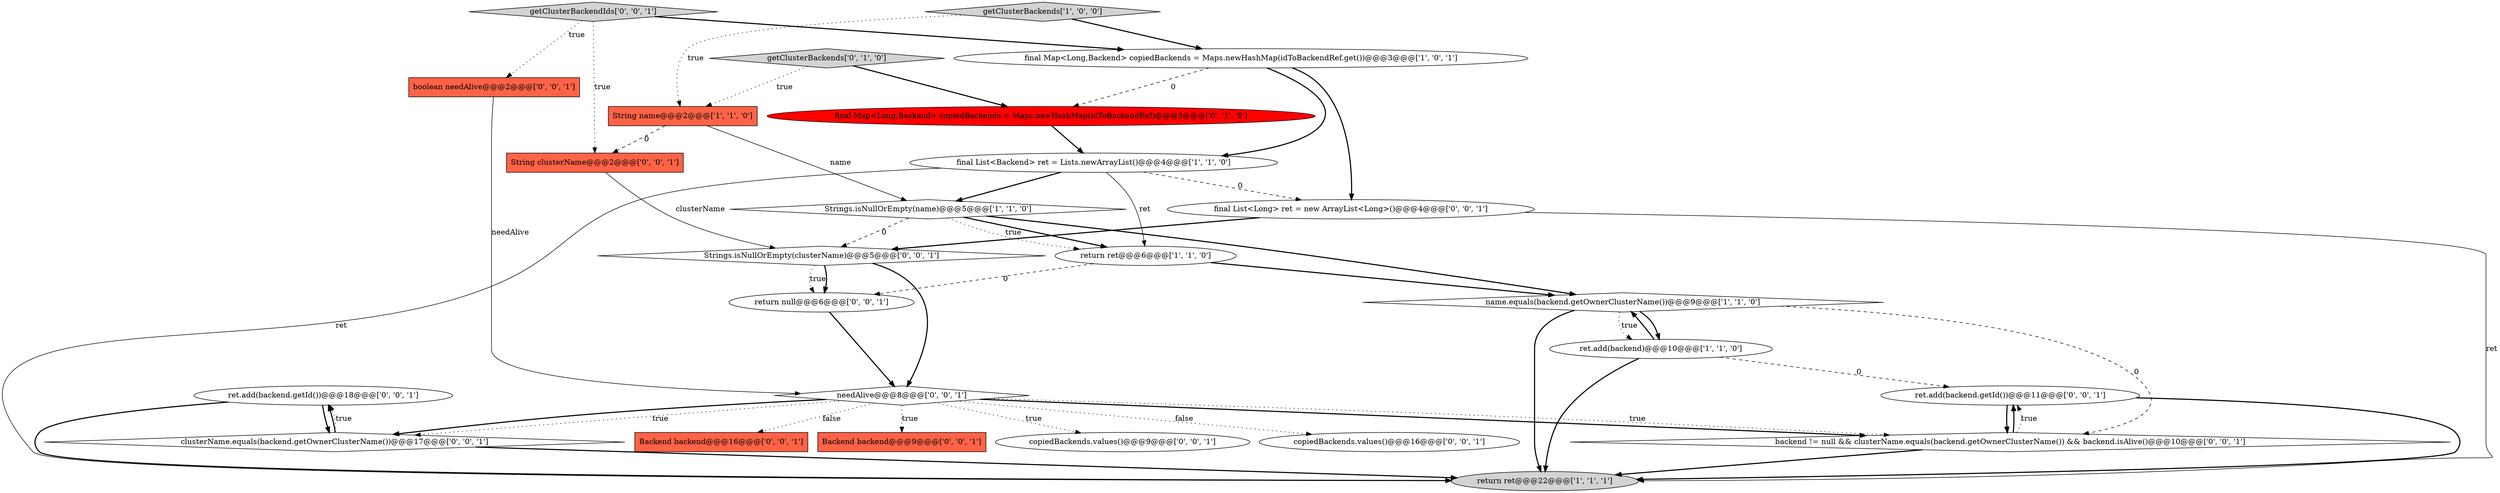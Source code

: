 digraph {
18 [style = filled, label = "ret.add(backend.getId())@@@18@@@['0', '0', '1']", fillcolor = white, shape = ellipse image = "AAA0AAABBB3BBB"];
0 [style = filled, label = "return ret@@@6@@@['1', '1', '0']", fillcolor = white, shape = ellipse image = "AAA0AAABBB1BBB"];
20 [style = filled, label = "copiedBackends.values()@@@16@@@['0', '0', '1']", fillcolor = white, shape = ellipse image = "AAA0AAABBB3BBB"];
17 [style = filled, label = "needAlive@@@8@@@['0', '0', '1']", fillcolor = white, shape = diamond image = "AAA0AAABBB3BBB"];
8 [style = filled, label = "final Map<Long,Backend> copiedBackends = Maps.newHashMap(idToBackendRef.get())@@@3@@@['1', '0', '1']", fillcolor = white, shape = ellipse image = "AAA0AAABBB1BBB"];
12 [style = filled, label = "ret.add(backend.getId())@@@11@@@['0', '0', '1']", fillcolor = white, shape = ellipse image = "AAA0AAABBB3BBB"];
23 [style = filled, label = "Backend backend@@@16@@@['0', '0', '1']", fillcolor = tomato, shape = box image = "AAA0AAABBB3BBB"];
7 [style = filled, label = "Strings.isNullOrEmpty(name)@@@5@@@['1', '1', '0']", fillcolor = white, shape = diamond image = "AAA0AAABBB1BBB"];
3 [style = filled, label = "name.equals(backend.getOwnerClusterName())@@@9@@@['1', '1', '0']", fillcolor = white, shape = diamond image = "AAA0AAABBB1BBB"];
14 [style = filled, label = "return null@@@6@@@['0', '0', '1']", fillcolor = white, shape = ellipse image = "AAA0AAABBB3BBB"];
10 [style = filled, label = "getClusterBackends['0', '1', '0']", fillcolor = lightgray, shape = diamond image = "AAA0AAABBB2BBB"];
16 [style = filled, label = "Strings.isNullOrEmpty(clusterName)@@@5@@@['0', '0', '1']", fillcolor = white, shape = diamond image = "AAA0AAABBB3BBB"];
24 [style = filled, label = "Backend backend@@@9@@@['0', '0', '1']", fillcolor = tomato, shape = box image = "AAA0AAABBB3BBB"];
21 [style = filled, label = "final List<Long> ret = new ArrayList<Long>()@@@4@@@['0', '0', '1']", fillcolor = white, shape = ellipse image = "AAA0AAABBB3BBB"];
13 [style = filled, label = "boolean needAlive@@@2@@@['0', '0', '1']", fillcolor = tomato, shape = box image = "AAA0AAABBB3BBB"];
6 [style = filled, label = "return ret@@@22@@@['1', '1', '1']", fillcolor = lightgray, shape = ellipse image = "AAA0AAABBB1BBB"];
11 [style = filled, label = "clusterName.equals(backend.getOwnerClusterName())@@@17@@@['0', '0', '1']", fillcolor = white, shape = diamond image = "AAA0AAABBB3BBB"];
15 [style = filled, label = "String clusterName@@@2@@@['0', '0', '1']", fillcolor = tomato, shape = box image = "AAA0AAABBB3BBB"];
4 [style = filled, label = "final List<Backend> ret = Lists.newArrayList()@@@4@@@['1', '1', '0']", fillcolor = white, shape = ellipse image = "AAA0AAABBB1BBB"];
1 [style = filled, label = "getClusterBackends['1', '0', '0']", fillcolor = lightgray, shape = diamond image = "AAA0AAABBB1BBB"];
5 [style = filled, label = "ret.add(backend)@@@10@@@['1', '1', '0']", fillcolor = white, shape = ellipse image = "AAA0AAABBB1BBB"];
2 [style = filled, label = "String name@@@2@@@['1', '1', '0']", fillcolor = tomato, shape = box image = "AAA0AAABBB1BBB"];
19 [style = filled, label = "backend != null && clusterName.equals(backend.getOwnerClusterName()) && backend.isAlive()@@@10@@@['0', '0', '1']", fillcolor = white, shape = diamond image = "AAA0AAABBB3BBB"];
25 [style = filled, label = "getClusterBackendIds['0', '0', '1']", fillcolor = lightgray, shape = diamond image = "AAA0AAABBB3BBB"];
9 [style = filled, label = "final Map<Long,Backend> copiedBackends = Maps.newHashMap(idToBackendRef)@@@3@@@['0', '1', '0']", fillcolor = red, shape = ellipse image = "AAA1AAABBB2BBB"];
22 [style = filled, label = "copiedBackends.values()@@@9@@@['0', '0', '1']", fillcolor = white, shape = ellipse image = "AAA0AAABBB3BBB"];
0->3 [style = bold, label=""];
5->3 [style = bold, label=""];
17->20 [style = dotted, label="false"];
5->12 [style = dashed, label="0"];
1->8 [style = bold, label=""];
19->12 [style = bold, label=""];
7->16 [style = dashed, label="0"];
9->4 [style = bold, label=""];
11->6 [style = bold, label=""];
18->11 [style = bold, label=""];
4->0 [style = solid, label="ret"];
17->11 [style = dotted, label="true"];
19->12 [style = dotted, label="true"];
3->6 [style = bold, label=""];
14->17 [style = bold, label=""];
7->0 [style = bold, label=""];
16->17 [style = bold, label=""];
25->13 [style = dotted, label="true"];
11->18 [style = dotted, label="true"];
7->0 [style = dotted, label="true"];
19->6 [style = bold, label=""];
12->6 [style = bold, label=""];
4->21 [style = dashed, label="0"];
13->17 [style = solid, label="needAlive"];
17->19 [style = bold, label=""];
7->3 [style = bold, label=""];
4->7 [style = bold, label=""];
11->18 [style = bold, label=""];
3->19 [style = dashed, label="0"];
2->15 [style = dashed, label="0"];
8->9 [style = dashed, label="0"];
0->14 [style = dashed, label="0"];
3->5 [style = bold, label=""];
25->15 [style = dotted, label="true"];
3->5 [style = dotted, label="true"];
5->6 [style = bold, label=""];
18->6 [style = bold, label=""];
10->2 [style = dotted, label="true"];
15->16 [style = solid, label="clusterName"];
2->7 [style = solid, label="name"];
4->6 [style = solid, label="ret"];
16->14 [style = dotted, label="true"];
17->19 [style = dotted, label="true"];
21->16 [style = bold, label=""];
8->21 [style = bold, label=""];
16->14 [style = bold, label=""];
17->22 [style = dotted, label="true"];
25->8 [style = bold, label=""];
10->9 [style = bold, label=""];
8->4 [style = bold, label=""];
21->6 [style = solid, label="ret"];
12->19 [style = bold, label=""];
1->2 [style = dotted, label="true"];
17->23 [style = dotted, label="false"];
17->24 [style = dotted, label="true"];
17->11 [style = bold, label=""];
}
